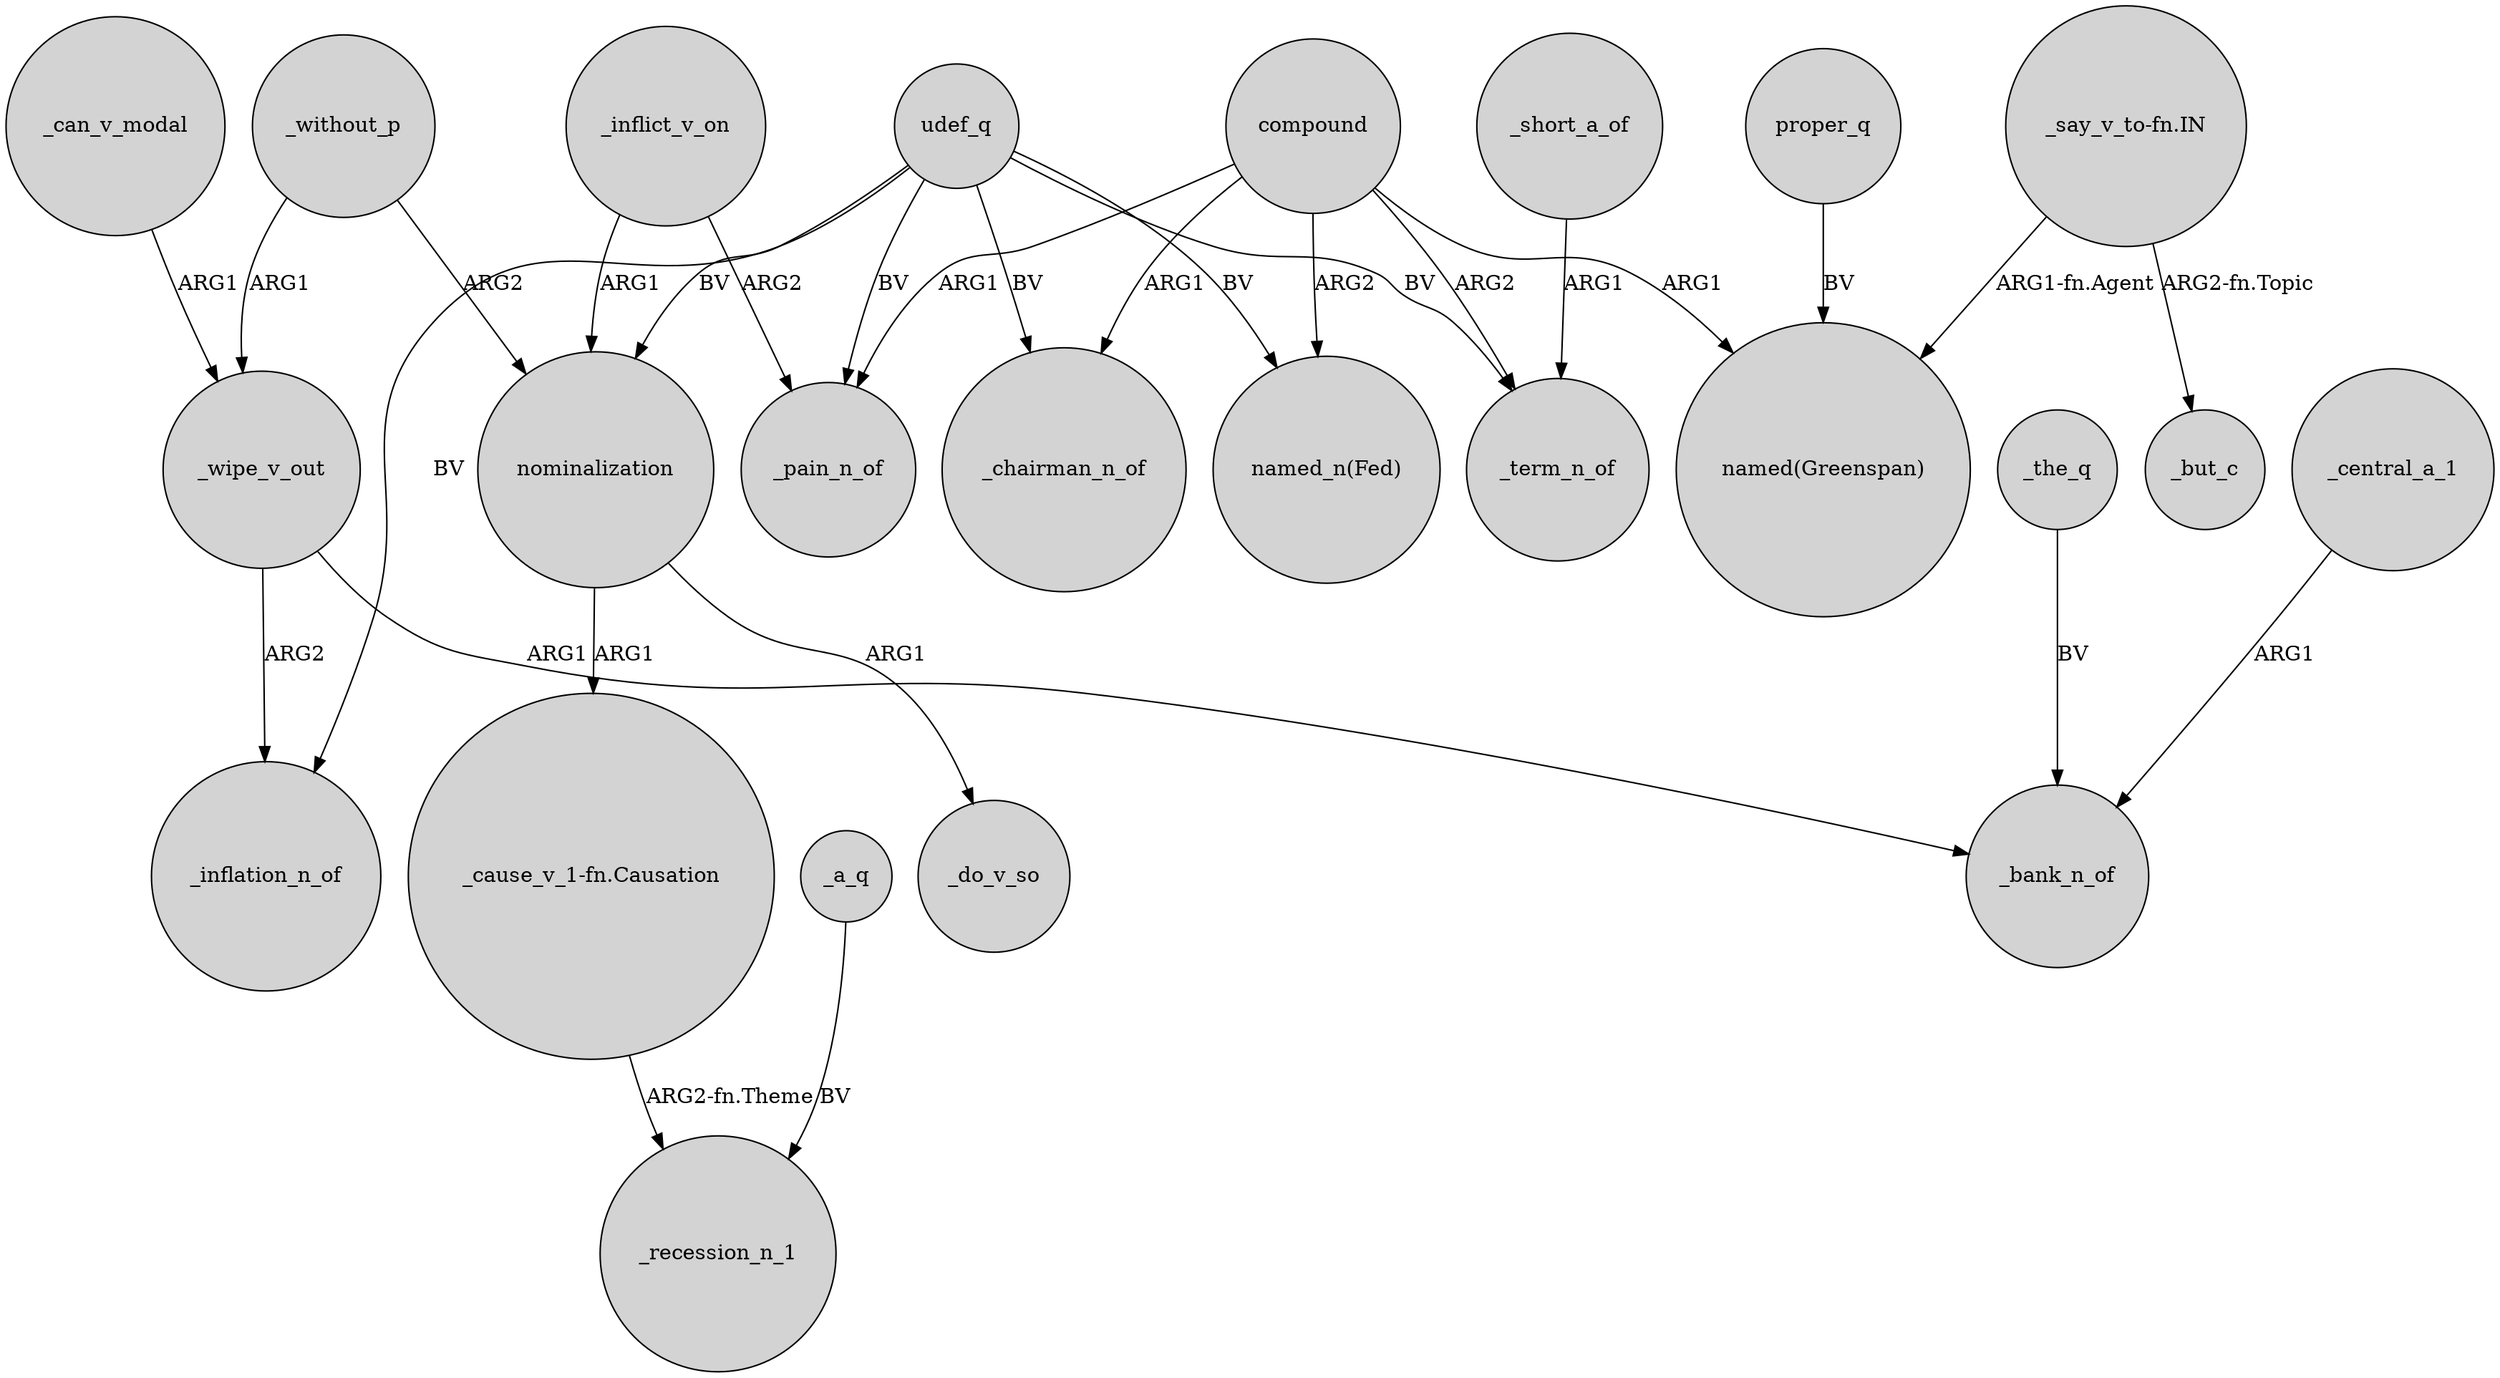 digraph {
	node [shape=circle style=filled]
	_wipe_v_out -> _inflation_n_of [label=ARG2]
	"_cause_v_1-fn.Causation" -> _recession_n_1 [label="ARG2-fn.Theme"]
	udef_q -> _inflation_n_of [label=BV]
	compound -> _chairman_n_of [label=ARG1]
	compound -> _pain_n_of [label=ARG1]
	proper_q -> "named(Greenspan)" [label=BV]
	compound -> _term_n_of [label=ARG2]
	_inflict_v_on -> nominalization [label=ARG1]
	udef_q -> _pain_n_of [label=BV]
	nominalization -> _do_v_so [label=ARG1]
	compound -> "named_n(Fed)" [label=ARG2]
	_short_a_of -> _term_n_of [label=ARG1]
	_wipe_v_out -> _bank_n_of [label=ARG1]
	nominalization -> "_cause_v_1-fn.Causation" [label=ARG1]
	udef_q -> _chairman_n_of [label=BV]
	"_say_v_to-fn.IN" -> _but_c [label="ARG2-fn.Topic"]
	_can_v_modal -> _wipe_v_out [label=ARG1]
	_without_p -> _wipe_v_out [label=ARG1]
	_the_q -> _bank_n_of [label=BV]
	"_say_v_to-fn.IN" -> "named(Greenspan)" [label="ARG1-fn.Agent"]
	_central_a_1 -> _bank_n_of [label=ARG1]
	compound -> "named(Greenspan)" [label=ARG1]
	_inflict_v_on -> _pain_n_of [label=ARG2]
	udef_q -> _term_n_of [label=BV]
	udef_q -> "named_n(Fed)" [label=BV]
	udef_q -> nominalization [label=BV]
	_without_p -> nominalization [label=ARG2]
	_a_q -> _recession_n_1 [label=BV]
}
